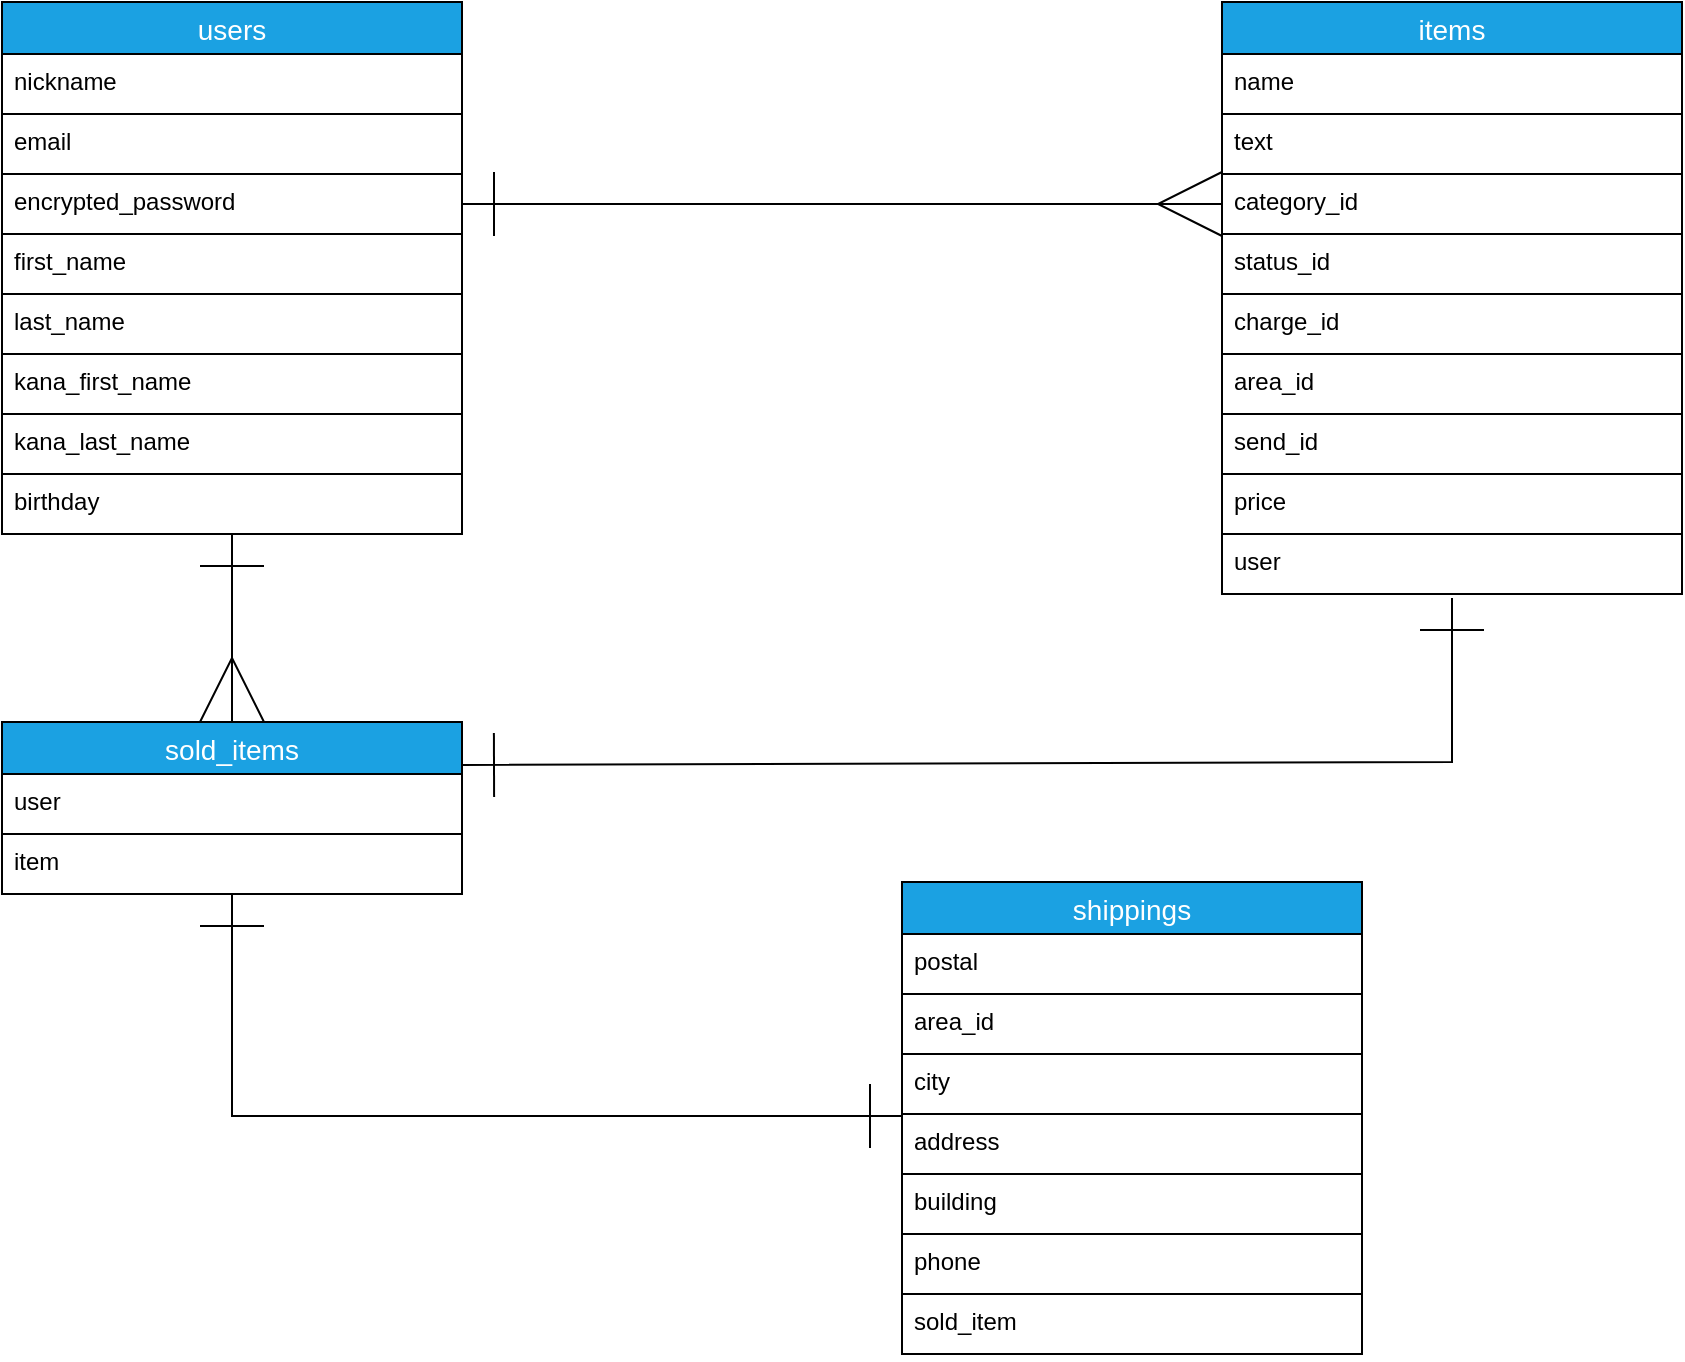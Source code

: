 <mxfile>
    <diagram id="elUOU49j3RC9_YBuOFUs" name="ページ1">
        <mxGraphModel dx="966" dy="393" grid="1" gridSize="10" guides="1" tooltips="1" connect="1" arrows="1" fold="1" page="1" pageScale="1" pageWidth="1169" pageHeight="827" background="none" math="0" shadow="0">
            <root>
                <mxCell id="0"/>
                <mxCell id="1" parent="0"/>
                <mxCell id="85" style="edgeStyle=none;html=1;entryX=0.5;entryY=0;entryDx=0;entryDy=0;fontColor=#000000;startArrow=ERone;startFill=0;endArrow=ERmany;endFill=0;startSize=30;endSize=30;strokeWidth=1;" parent="1" source="48" target="69" edge="1">
                    <mxGeometry relative="1" as="geometry"/>
                </mxCell>
                <mxCell id="48" value="users" style="swimlane;fontStyle=0;childLayout=stackLayout;horizontal=1;startSize=26;horizontalStack=0;resizeParent=1;resizeParentMax=0;resizeLast=0;collapsible=1;marginBottom=0;align=center;fontSize=14;strokeColor=default;fillColor=#1ba1e2;fontColor=#ffffff;" parent="1" vertex="1">
                    <mxGeometry x="200" y="60" width="230" height="266" as="geometry"/>
                </mxCell>
                <mxCell id="49" value="nickname" style="text;strokeColor=default;fillColor=none;spacingLeft=4;spacingRight=4;overflow=hidden;rotatable=0;points=[[0,0.5],[1,0.5]];portConstraint=eastwest;fontSize=12;" parent="48" vertex="1">
                    <mxGeometry y="26" width="230" height="30" as="geometry"/>
                </mxCell>
                <mxCell id="50" value="email" style="text;strokeColor=default;fillColor=none;spacingLeft=4;spacingRight=4;overflow=hidden;rotatable=0;points=[[0,0.5],[1,0.5]];portConstraint=eastwest;fontSize=12;" parent="48" vertex="1">
                    <mxGeometry y="56" width="230" height="30" as="geometry"/>
                </mxCell>
                <mxCell id="51" value="encrypted_password" style="text;strokeColor=default;fillColor=none;spacingLeft=4;spacingRight=4;overflow=hidden;rotatable=0;points=[[0,0.5],[1,0.5]];portConstraint=eastwest;fontSize=12;" parent="48" vertex="1">
                    <mxGeometry y="86" width="230" height="30" as="geometry"/>
                </mxCell>
                <mxCell id="54" value="first_name" style="text;strokeColor=default;fillColor=none;spacingLeft=4;spacingRight=4;overflow=hidden;rotatable=0;points=[[0,0.5],[1,0.5]];portConstraint=eastwest;fontSize=12;" parent="48" vertex="1">
                    <mxGeometry y="116" width="230" height="30" as="geometry"/>
                </mxCell>
                <mxCell id="92" value="last_name" style="text;strokeColor=default;fillColor=none;spacingLeft=4;spacingRight=4;overflow=hidden;rotatable=0;points=[[0,0.5],[1,0.5]];portConstraint=eastwest;fontSize=12;" parent="48" vertex="1">
                    <mxGeometry y="146" width="230" height="30" as="geometry"/>
                </mxCell>
                <mxCell id="55" value="kana_first_name" style="text;strokeColor=default;fillColor=none;spacingLeft=4;spacingRight=4;overflow=hidden;rotatable=0;points=[[0,0.5],[1,0.5]];portConstraint=eastwest;fontSize=12;" parent="48" vertex="1">
                    <mxGeometry y="176" width="230" height="30" as="geometry"/>
                </mxCell>
                <mxCell id="91" value="kana_last_name" style="text;strokeColor=default;fillColor=none;spacingLeft=4;spacingRight=4;overflow=hidden;rotatable=0;points=[[0,0.5],[1,0.5]];portConstraint=eastwest;fontSize=12;" parent="48" vertex="1">
                    <mxGeometry y="206" width="230" height="30" as="geometry"/>
                </mxCell>
                <mxCell id="56" value="birthday" style="text;strokeColor=default;fillColor=none;spacingLeft=4;spacingRight=4;overflow=hidden;rotatable=0;points=[[0,0.5],[1,0.5]];portConstraint=eastwest;fontSize=12;" parent="48" vertex="1">
                    <mxGeometry y="236" width="230" height="30" as="geometry"/>
                </mxCell>
                <mxCell id="57" value="items" style="swimlane;fontStyle=0;childLayout=stackLayout;horizontal=1;startSize=26;horizontalStack=0;resizeParent=1;resizeParentMax=0;resizeLast=0;collapsible=1;marginBottom=0;align=center;fontSize=14;strokeColor=default;fillColor=#1ba1e2;fontColor=#ffffff;" parent="1" vertex="1">
                    <mxGeometry x="810" y="60" width="230" height="296" as="geometry"/>
                </mxCell>
                <mxCell id="60" value="name" style="text;strokeColor=none;fillColor=none;spacingLeft=4;spacingRight=4;overflow=hidden;rotatable=0;points=[[0,0.5],[1,0.5]];portConstraint=eastwest;fontSize=12;" parent="57" vertex="1">
                    <mxGeometry y="26" width="230" height="30" as="geometry"/>
                </mxCell>
                <mxCell id="61" value="text" style="text;strokeColor=default;fillColor=none;spacingLeft=4;spacingRight=4;overflow=hidden;rotatable=0;points=[[0,0.5],[1,0.5]];portConstraint=eastwest;fontSize=12;" parent="57" vertex="1">
                    <mxGeometry y="56" width="230" height="30" as="geometry"/>
                </mxCell>
                <mxCell id="62" value="category_id" style="text;strokeColor=none;fillColor=none;spacingLeft=4;spacingRight=4;overflow=hidden;rotatable=0;points=[[0,0.5],[1,0.5]];portConstraint=eastwest;fontSize=12;" parent="57" vertex="1">
                    <mxGeometry y="86" width="230" height="30" as="geometry"/>
                </mxCell>
                <mxCell id="63" value="status_id" style="text;strokeColor=default;fillColor=none;spacingLeft=4;spacingRight=4;overflow=hidden;rotatable=0;points=[[0,0.5],[1,0.5]];portConstraint=eastwest;fontSize=12;" parent="57" vertex="1">
                    <mxGeometry y="116" width="230" height="30" as="geometry"/>
                </mxCell>
                <mxCell id="65" value="charge_id" style="text;strokeColor=none;fillColor=none;spacingLeft=4;spacingRight=4;overflow=hidden;rotatable=0;points=[[0,0.5],[1,0.5]];portConstraint=eastwest;fontSize=12;" parent="57" vertex="1">
                    <mxGeometry y="146" width="230" height="30" as="geometry"/>
                </mxCell>
                <mxCell id="66" value="area_id" style="text;strokeColor=default;fillColor=none;spacingLeft=4;spacingRight=4;overflow=hidden;rotatable=0;points=[[0,0.5],[1,0.5]];portConstraint=eastwest;fontSize=12;" parent="57" vertex="1">
                    <mxGeometry y="176" width="230" height="30" as="geometry"/>
                </mxCell>
                <mxCell id="67" value="send_id" style="text;strokeColor=none;fillColor=none;spacingLeft=4;spacingRight=4;overflow=hidden;rotatable=0;points=[[0,0.5],[1,0.5]];portConstraint=eastwest;fontSize=12;" parent="57" vertex="1">
                    <mxGeometry y="206" width="230" height="30" as="geometry"/>
                </mxCell>
                <mxCell id="88" value="price" style="text;strokeColor=default;fillColor=none;spacingLeft=4;spacingRight=4;overflow=hidden;rotatable=0;points=[[0,0.5],[1,0.5]];portConstraint=eastwest;fontSize=12;" parent="57" vertex="1">
                    <mxGeometry y="236" width="230" height="30" as="geometry"/>
                </mxCell>
                <mxCell id="68" value="user" style="text;strokeColor=none;fillColor=none;spacingLeft=4;spacingRight=4;overflow=hidden;rotatable=0;points=[[0,0.5],[1,0.5]];portConstraint=eastwest;fontSize=12;" parent="57" vertex="1">
                    <mxGeometry y="266" width="230" height="30" as="geometry"/>
                </mxCell>
                <mxCell id="86" style="edgeStyle=none;html=1;fontColor=#000000;startArrow=ERone;startFill=0;endArrow=ERone;endFill=0;startSize=30;endSize=30;strokeWidth=1;rounded=0;entryX=0.5;entryY=1.067;entryDx=0;entryDy=0;entryPerimeter=0;exitX=1;exitY=0.25;exitDx=0;exitDy=0;" parent="1" source="69" target="68" edge="1">
                    <mxGeometry relative="1" as="geometry">
                        <mxPoint x="925.208" y="386" as="targetPoint"/>
                        <Array as="points">
                            <mxPoint x="925" y="440"/>
                        </Array>
                        <mxPoint x="440" y="440" as="sourcePoint"/>
                    </mxGeometry>
                </mxCell>
                <mxCell id="87" style="edgeStyle=none;rounded=0;html=1;entryX=0;entryY=0.033;entryDx=0;entryDy=0;entryPerimeter=0;fontColor=#000000;startArrow=ERone;startFill=0;endArrow=ERone;endFill=0;startSize=30;endSize=30;strokeWidth=1;" parent="1" source="69" target="80" edge="1">
                    <mxGeometry relative="1" as="geometry">
                        <Array as="points">
                            <mxPoint x="315" y="617"/>
                        </Array>
                    </mxGeometry>
                </mxCell>
                <mxCell id="69" value="sold_items" style="swimlane;fontStyle=0;childLayout=stackLayout;horizontal=1;startSize=26;horizontalStack=0;resizeParent=1;resizeParentMax=0;resizeLast=0;collapsible=1;marginBottom=0;align=center;fontSize=14;strokeColor=default;fillColor=#1ba1e2;fontColor=#ffffff;" parent="1" vertex="1">
                    <mxGeometry x="200" y="420" width="230" height="86" as="geometry"/>
                </mxCell>
                <mxCell id="70" value="user" style="text;strokeColor=default;fillColor=none;spacingLeft=4;spacingRight=4;overflow=hidden;rotatable=0;points=[[0,0.5],[1,0.5]];portConstraint=eastwest;fontSize=12;" parent="69" vertex="1">
                    <mxGeometry y="26" width="230" height="30" as="geometry"/>
                </mxCell>
                <mxCell id="71" value="item" style="text;strokeColor=none;fillColor=none;spacingLeft=4;spacingRight=4;overflow=hidden;rotatable=0;points=[[0,0.5],[1,0.5]];portConstraint=eastwest;fontSize=12;" parent="69" vertex="1">
                    <mxGeometry y="56" width="230" height="30" as="geometry"/>
                </mxCell>
                <mxCell id="76" value="shippings" style="swimlane;fontStyle=0;childLayout=stackLayout;horizontal=1;startSize=26;horizontalStack=0;resizeParent=1;resizeParentMax=0;resizeLast=0;collapsible=1;marginBottom=0;align=center;fontSize=14;strokeColor=default;fillColor=#1ba1e2;fontColor=#ffffff;" parent="1" vertex="1">
                    <mxGeometry x="650" y="500" width="230" height="236" as="geometry"/>
                </mxCell>
                <mxCell id="77" value="postal" style="text;strokeColor=default;fillColor=none;spacingLeft=4;spacingRight=4;overflow=hidden;rotatable=0;points=[[0,0.5],[1,0.5]];portConstraint=eastwest;fontSize=12;" parent="76" vertex="1">
                    <mxGeometry y="26" width="230" height="30" as="geometry"/>
                </mxCell>
                <mxCell id="78" value="area_id" style="text;strokeColor=none;fillColor=none;spacingLeft=4;spacingRight=4;overflow=hidden;rotatable=0;points=[[0,0.5],[1,0.5]];portConstraint=eastwest;fontSize=12;" parent="76" vertex="1">
                    <mxGeometry y="56" width="230" height="30" as="geometry"/>
                </mxCell>
                <mxCell id="79" value="city" style="text;strokeColor=default;fillColor=none;spacingLeft=4;spacingRight=4;overflow=hidden;rotatable=0;points=[[0,0.5],[1,0.5]];portConstraint=eastwest;fontSize=12;" parent="76" vertex="1">
                    <mxGeometry y="86" width="230" height="30" as="geometry"/>
                </mxCell>
                <mxCell id="80" value="address" style="text;strokeColor=none;fillColor=none;spacingLeft=4;spacingRight=4;overflow=hidden;rotatable=0;points=[[0,0.5],[1,0.5]];portConstraint=eastwest;fontSize=12;" parent="76" vertex="1">
                    <mxGeometry y="116" width="230" height="30" as="geometry"/>
                </mxCell>
                <mxCell id="81" value="building" style="text;strokeColor=default;fillColor=none;spacingLeft=4;spacingRight=4;overflow=hidden;rotatable=0;points=[[0,0.5],[1,0.5]];portConstraint=eastwest;fontSize=12;" parent="76" vertex="1">
                    <mxGeometry y="146" width="230" height="30" as="geometry"/>
                </mxCell>
                <mxCell id="89" value="phone" style="text;strokeColor=none;fillColor=none;spacingLeft=4;spacingRight=4;overflow=hidden;rotatable=0;points=[[0,0.5],[1,0.5]];portConstraint=eastwest;fontSize=12;" parent="76" vertex="1">
                    <mxGeometry y="176" width="230" height="30" as="geometry"/>
                </mxCell>
                <mxCell id="82" value="sold_item" style="text;strokeColor=default;fillColor=none;spacingLeft=4;spacingRight=4;overflow=hidden;rotatable=0;points=[[0,0.5],[1,0.5]];portConstraint=eastwest;fontSize=12;" parent="76" vertex="1">
                    <mxGeometry y="206" width="230" height="30" as="geometry"/>
                </mxCell>
                <mxCell id="84" style="edgeStyle=none;html=1;exitX=1;exitY=0.5;exitDx=0;exitDy=0;fontColor=#000000;endArrow=ERmany;endFill=0;strokeWidth=1;endSize=30;startArrow=ERone;startFill=0;startSize=30;strokeColor=default;entryX=0;entryY=0.5;entryDx=0;entryDy=0;" parent="1" source="51" target="62" edge="1">
                    <mxGeometry relative="1" as="geometry">
                        <mxPoint x="800" y="160" as="targetPoint"/>
                    </mxGeometry>
                </mxCell>
            </root>
        </mxGraphModel>
    </diagram>
</mxfile>